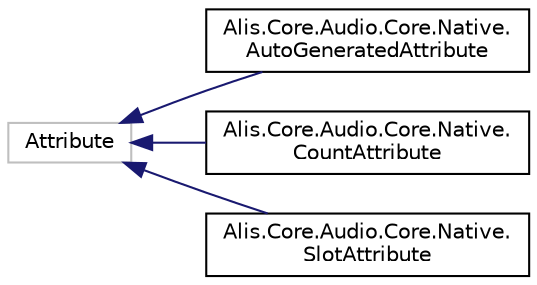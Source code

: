digraph "Graphical Class Hierarchy"
{
 // LATEX_PDF_SIZE
  edge [fontname="Helvetica",fontsize="10",labelfontname="Helvetica",labelfontsize="10"];
  node [fontname="Helvetica",fontsize="10",shape=record];
  rankdir="LR";
  Node581 [label="Attribute",height=0.2,width=0.4,color="grey75", fillcolor="white", style="filled",tooltip=" "];
  Node581 -> Node0 [dir="back",color="midnightblue",fontsize="10",style="solid",fontname="Helvetica"];
  Node0 [label="Alis.Core.Audio.Core.Native.\lAutoGeneratedAttribute",height=0.2,width=0.4,color="black", fillcolor="white", style="filled",URL="$class_alis_1_1_core_1_1_audio_1_1_core_1_1_native_1_1_auto_generated_attribute.html",tooltip="Indicates that this function is generated automatically by a tool."];
  Node581 -> Node583 [dir="back",color="midnightblue",fontsize="10",style="solid",fontname="Helvetica"];
  Node583 [label="Alis.Core.Audio.Core.Native.\lCountAttribute",height=0.2,width=0.4,color="black", fillcolor="white", style="filled",URL="$class_alis_1_1_core_1_1_audio_1_1_core_1_1_native_1_1_count_attribute.html",tooltip="Represents the count of a parameter."];
  Node581 -> Node584 [dir="back",color="midnightblue",fontsize="10",style="solid",fontname="Helvetica"];
  Node584 [label="Alis.Core.Audio.Core.Native.\lSlotAttribute",height=0.2,width=0.4,color="black", fillcolor="white", style="filled",URL="$class_alis_1_1_core_1_1_audio_1_1_core_1_1_native_1_1_slot_attribute.html",tooltip="Defines the slot index for a wrapper function. This type supports OpenTK and should not be used in us..."];
}
